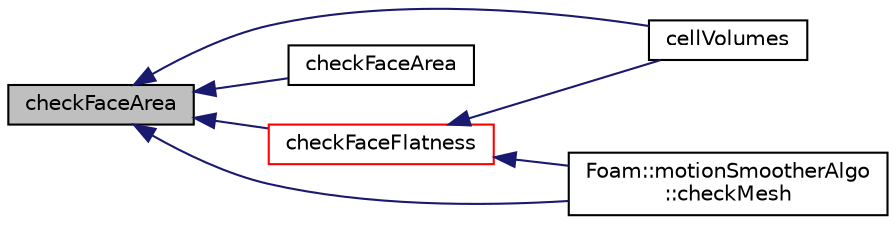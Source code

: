 digraph "checkFaceArea"
{
  bgcolor="transparent";
  edge [fontname="Helvetica",fontsize="10",labelfontname="Helvetica",labelfontsize="10"];
  node [fontname="Helvetica",fontsize="10",shape=record];
  rankdir="LR";
  Node6412 [label="checkFaceArea",height=0.2,width=0.4,color="black", fillcolor="grey75", style="filled", fontcolor="black"];
  Node6412 -> Node6413 [dir="back",color="midnightblue",fontsize="10",style="solid",fontname="Helvetica"];
  Node6413 [label="cellVolumes",height=0.2,width=0.4,color="black",URL="$a22309.html#abead6b42c36ac9c1a86fb2707b304a2f"];
  Node6412 -> Node6414 [dir="back",color="midnightblue",fontsize="10",style="solid",fontname="Helvetica"];
  Node6414 [label="checkFaceArea",height=0.2,width=0.4,color="black",URL="$a22309.html#a495ad9597752cca1dd7e13fce888289d"];
  Node6412 -> Node6415 [dir="back",color="midnightblue",fontsize="10",style="solid",fontname="Helvetica"];
  Node6415 [label="checkFaceFlatness",height=0.2,width=0.4,color="red",URL="$a22309.html#acb7df07bcf27aac10bd53d646096cdec",tooltip="Area of faces v.s. sum of triangle areas. "];
  Node6415 -> Node6413 [dir="back",color="midnightblue",fontsize="10",style="solid",fontname="Helvetica"];
  Node6415 -> Node6417 [dir="back",color="midnightblue",fontsize="10",style="solid",fontname="Helvetica"];
  Node6417 [label="Foam::motionSmootherAlgo\l::checkMesh",height=0.2,width=0.4,color="black",URL="$a22297.html#aa9f61ed4ec6238efaec747b27fa0143c",tooltip="Check part of mesh including baffles with mesh settings in dict. "];
  Node6412 -> Node6417 [dir="back",color="midnightblue",fontsize="10",style="solid",fontname="Helvetica"];
}
